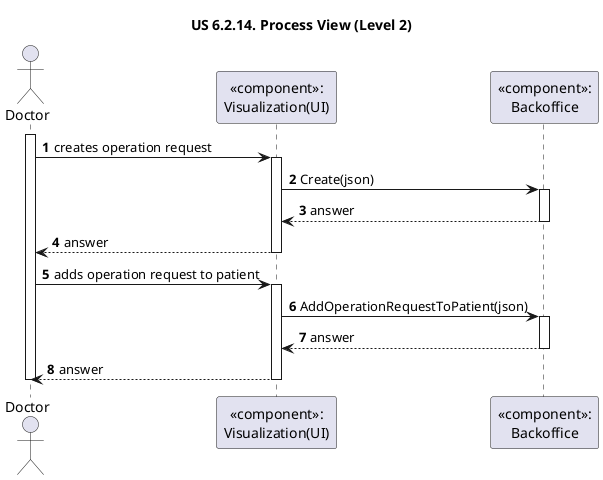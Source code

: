 @startuml
'https://plantuml.com/sequence-diagram

title "US 6.2.14. Process View (Level 2)"

autonumber
actor Doctor as DOC
participant "«component»:\nVisualization(UI)" as UI
participant "«component»:\nBackoffice" as BACK

activate DOC
DOC -> UI: creates operation request
activate UI

UI -> BACK : Create(json)
activate BACK

BACK --> UI : answer
deactivate BACK

DOC <-- UI : answer
deactivate UI

DOC -> UI: adds operation request to patient
activate UI

UI -> BACK : AddOperationRequestToPatient(json)
activate BACK

BACK --> UI : answer
deactivate BACK

DOC <-- UI : answer
deactivate UI
deactivate DOC

@enduml